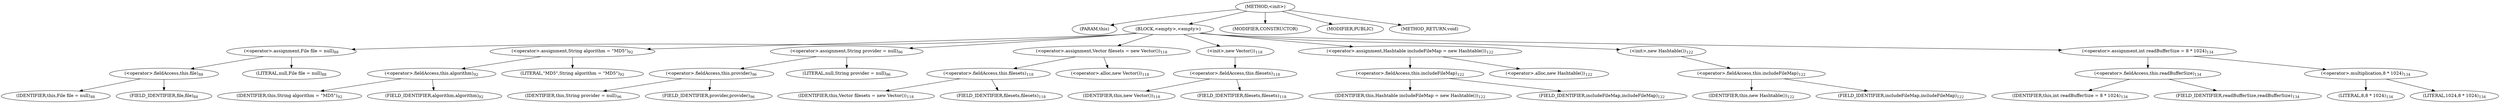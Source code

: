 digraph "&lt;init&gt;" {  
"1041" [label = <(METHOD,&lt;init&gt;)> ]
"1042" [label = <(PARAM,this)> ]
"1043" [label = <(BLOCK,&lt;empty&gt;,&lt;empty&gt;)> ]
"1044" [label = <(&lt;operator&gt;.assignment,File file = null)<SUB>88</SUB>> ]
"1045" [label = <(&lt;operator&gt;.fieldAccess,this.file)<SUB>88</SUB>> ]
"1046" [label = <(IDENTIFIER,this,File file = null)<SUB>88</SUB>> ]
"1047" [label = <(FIELD_IDENTIFIER,file,file)<SUB>88</SUB>> ]
"1048" [label = <(LITERAL,null,File file = null)<SUB>88</SUB>> ]
"1049" [label = <(&lt;operator&gt;.assignment,String algorithm = &quot;MD5&quot;)<SUB>92</SUB>> ]
"1050" [label = <(&lt;operator&gt;.fieldAccess,this.algorithm)<SUB>92</SUB>> ]
"1051" [label = <(IDENTIFIER,this,String algorithm = &quot;MD5&quot;)<SUB>92</SUB>> ]
"1052" [label = <(FIELD_IDENTIFIER,algorithm,algorithm)<SUB>92</SUB>> ]
"1053" [label = <(LITERAL,&quot;MD5&quot;,String algorithm = &quot;MD5&quot;)<SUB>92</SUB>> ]
"1054" [label = <(&lt;operator&gt;.assignment,String provider = null)<SUB>96</SUB>> ]
"1055" [label = <(&lt;operator&gt;.fieldAccess,this.provider)<SUB>96</SUB>> ]
"1056" [label = <(IDENTIFIER,this,String provider = null)<SUB>96</SUB>> ]
"1057" [label = <(FIELD_IDENTIFIER,provider,provider)<SUB>96</SUB>> ]
"1058" [label = <(LITERAL,null,String provider = null)<SUB>96</SUB>> ]
"1059" [label = <(&lt;operator&gt;.assignment,Vector filesets = new Vector())<SUB>118</SUB>> ]
"1060" [label = <(&lt;operator&gt;.fieldAccess,this.filesets)<SUB>118</SUB>> ]
"1061" [label = <(IDENTIFIER,this,Vector filesets = new Vector())<SUB>118</SUB>> ]
"1062" [label = <(FIELD_IDENTIFIER,filesets,filesets)<SUB>118</SUB>> ]
"1063" [label = <(&lt;operator&gt;.alloc,new Vector())<SUB>118</SUB>> ]
"1064" [label = <(&lt;init&gt;,new Vector())<SUB>118</SUB>> ]
"1065" [label = <(&lt;operator&gt;.fieldAccess,this.filesets)<SUB>118</SUB>> ]
"1066" [label = <(IDENTIFIER,this,new Vector())<SUB>118</SUB>> ]
"1067" [label = <(FIELD_IDENTIFIER,filesets,filesets)<SUB>118</SUB>> ]
"1068" [label = <(&lt;operator&gt;.assignment,Hashtable includeFileMap = new Hashtable())<SUB>122</SUB>> ]
"1069" [label = <(&lt;operator&gt;.fieldAccess,this.includeFileMap)<SUB>122</SUB>> ]
"1070" [label = <(IDENTIFIER,this,Hashtable includeFileMap = new Hashtable())<SUB>122</SUB>> ]
"1071" [label = <(FIELD_IDENTIFIER,includeFileMap,includeFileMap)<SUB>122</SUB>> ]
"1072" [label = <(&lt;operator&gt;.alloc,new Hashtable())<SUB>122</SUB>> ]
"1073" [label = <(&lt;init&gt;,new Hashtable())<SUB>122</SUB>> ]
"1074" [label = <(&lt;operator&gt;.fieldAccess,this.includeFileMap)<SUB>122</SUB>> ]
"1075" [label = <(IDENTIFIER,this,new Hashtable())<SUB>122</SUB>> ]
"1076" [label = <(FIELD_IDENTIFIER,includeFileMap,includeFileMap)<SUB>122</SUB>> ]
"1077" [label = <(&lt;operator&gt;.assignment,int readBufferSize = 8 * 1024)<SUB>134</SUB>> ]
"1078" [label = <(&lt;operator&gt;.fieldAccess,this.readBufferSize)<SUB>134</SUB>> ]
"1079" [label = <(IDENTIFIER,this,int readBufferSize = 8 * 1024)<SUB>134</SUB>> ]
"1080" [label = <(FIELD_IDENTIFIER,readBufferSize,readBufferSize)<SUB>134</SUB>> ]
"1081" [label = <(&lt;operator&gt;.multiplication,8 * 1024)<SUB>134</SUB>> ]
"1082" [label = <(LITERAL,8,8 * 1024)<SUB>134</SUB>> ]
"1083" [label = <(LITERAL,1024,8 * 1024)<SUB>134</SUB>> ]
"1084" [label = <(MODIFIER,CONSTRUCTOR)> ]
"1085" [label = <(MODIFIER,PUBLIC)> ]
"1086" [label = <(METHOD_RETURN,void)> ]
  "1041" -> "1042" 
  "1041" -> "1043" 
  "1041" -> "1084" 
  "1041" -> "1085" 
  "1041" -> "1086" 
  "1043" -> "1044" 
  "1043" -> "1049" 
  "1043" -> "1054" 
  "1043" -> "1059" 
  "1043" -> "1064" 
  "1043" -> "1068" 
  "1043" -> "1073" 
  "1043" -> "1077" 
  "1044" -> "1045" 
  "1044" -> "1048" 
  "1045" -> "1046" 
  "1045" -> "1047" 
  "1049" -> "1050" 
  "1049" -> "1053" 
  "1050" -> "1051" 
  "1050" -> "1052" 
  "1054" -> "1055" 
  "1054" -> "1058" 
  "1055" -> "1056" 
  "1055" -> "1057" 
  "1059" -> "1060" 
  "1059" -> "1063" 
  "1060" -> "1061" 
  "1060" -> "1062" 
  "1064" -> "1065" 
  "1065" -> "1066" 
  "1065" -> "1067" 
  "1068" -> "1069" 
  "1068" -> "1072" 
  "1069" -> "1070" 
  "1069" -> "1071" 
  "1073" -> "1074" 
  "1074" -> "1075" 
  "1074" -> "1076" 
  "1077" -> "1078" 
  "1077" -> "1081" 
  "1078" -> "1079" 
  "1078" -> "1080" 
  "1081" -> "1082" 
  "1081" -> "1083" 
}
